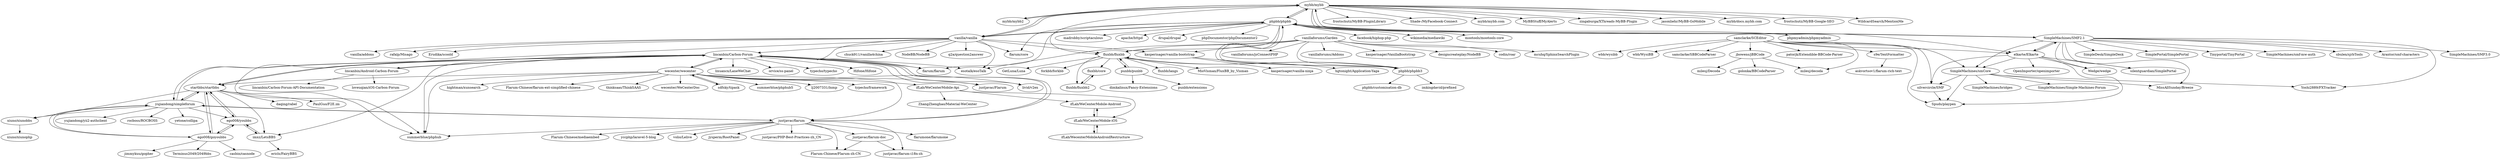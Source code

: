 digraph G {
"mybb/mybb" -> "mybb/mybb2"
"mybb/mybb" -> "phpbb/phpbb"
"mybb/mybb" -> "fluxbb/fluxbb"
"mybb/mybb" -> "vanilla/vanilla"
"mybb/mybb" -> "frostschutz/MyBB-PluginLibrary"
"mybb/mybb" -> "Shade-/MyFacebook-Connect"
"mybb/mybb" -> "mybb/mybb.com"
"mybb/mybb" -> "MyBBStuff/MyAlerts"
"mybb/mybb" -> "SimpleMachines/SMF2.1"
"mybb/mybb" -> "elkarte/Elkarte"
"mybb/mybb" -> "zingaburga/XThreads-MyBB-Plugin"
"mybb/mybb" -> "jasonliehr/MyBB-GoMobile"
"mybb/mybb" -> "mybb/docs.mybb.com"
"mybb/mybb" -> "frostschutz/MyBB-Google-SEO"
"mybb/mybb" -> "WildcardSearch/MentionMe"
"vanillaforums/Garden" -> "vanillaforums/Addons"
"vanillaforums/Garden" -> "kasperisager/VanillaBootstrap"
"vanillaforums/Garden" -> "kasperisager/vanilla-bootstrap"
"vanillaforums/Garden" -> "phpbb/phpbb3"
"vanillaforums/Garden" -> "fluxbb/fluxbb"
"vanillaforums/Garden" -> "designcreateplay/NodeBB" ["e"=1]
"vanillaforums/Garden" -> "codin/roar" ["e"=1]
"vanillaforums/Garden" -> "mcuhq/SphinxSearchPlugin"
"vanillaforums/Garden" -> "esotalk/esoTalk" ["e"=1]
"vanillaforums/Garden" -> "vanillaforums/jsConnectPHP"
"wecenter/wecenter" -> "sdfsky/tipask"
"wecenter/wecenter" -> "ifLab/WeCenterMobile-Api"
"wecenter/wecenter" -> "thinksaas/ThinkSAAS"
"wecenter/wecenter" -> "wecenter/WeCenterDoc"
"wecenter/wecenter" -> "lincanbin/Carbon-Forum"
"wecenter/wecenter" -> "startbbs/startbbs"
"wecenter/wecenter" -> "summerblue/phphub" ["e"=1]
"wecenter/wecenter" -> "justjavac/flarum"
"wecenter/wecenter" -> "summerblue/phphub5" ["e"=1]
"wecenter/wecenter" -> "justjavac/Flarum" ["e"=1]
"wecenter/wecenter" -> "lj2007331/lnmp" ["e"=1]
"wecenter/wecenter" -> "livid/v2ex" ["e"=1]
"wecenter/wecenter" -> "typecho/framework" ["e"=1]
"wecenter/wecenter" -> "hightman/xunsearch" ["e"=1]
"wecenter/wecenter" -> "Flarum-Chinese/flarum-ext-simplified-chinese" ["e"=1]
"vanilla/vanilla" -> "flarum/flarum" ["e"=1]
"vanilla/vanilla" -> "mybb/mybb"
"vanilla/vanilla" -> "chuck911/vanilla4china"
"vanilla/vanilla" -> "phpbb/phpbb"
"vanilla/vanilla" -> "flarum/core" ["e"=1]
"vanilla/vanilla" -> "esotalk/esoTalk" ["e"=1]
"vanilla/vanilla" -> "kasperisager/vanilla-bootstrap"
"vanilla/vanilla" -> "lincanbin/Carbon-Forum"
"vanilla/vanilla" -> "NodeBB/NodeBB" ["e"=1]
"vanilla/vanilla" -> "q2a/question2answer" ["e"=1]
"vanilla/vanilla" -> "vanilla/addons"
"vanilla/vanilla" -> "summerblue/phphub" ["e"=1]
"vanilla/vanilla" -> "fluxbb/fluxbb"
"vanilla/vanilla" -> "rafalp/Misago" ["e"=1]
"vanilla/vanilla" -> "Erudika/scoold" ["e"=1]
"phpbb/phpbb" -> "phpbb/phpbb3"
"phpbb/phpbb" -> "mybb/mybb"
"phpbb/phpbb" -> "SimpleMachines/SMF2.1"
"phpbb/phpbb" -> "vanilla/vanilla"
"phpbb/phpbb" -> "phpmyadmin/phpmyadmin" ["e"=1]
"phpbb/phpbb" -> "madrobby/scriptaculous" ["e"=1]
"phpbb/phpbb" -> "flarum/flarum" ["e"=1]
"phpbb/phpbb" -> "fluxbb/fluxbb"
"phpbb/phpbb" -> "apache/httpd" ["e"=1]
"phpbb/phpbb" -> "drupal/drupal" ["e"=1]
"phpbb/phpbb" -> "flarum/core" ["e"=1]
"phpbb/phpbb" -> "phpDocumentor/phpDocumentor2" ["e"=1]
"phpbb/phpbb" -> "facebook/hiphop-php" ["e"=1]
"phpbb/phpbb" -> "wikimedia/mediawiki" ["e"=1]
"phpbb/phpbb" -> "mootools/mootools-core" ["e"=1]
"fluxbb/core" -> "fluxbb/fluxbb2"
"fluxbb/fluxbb2" -> "fluxbb/core"
"justjavac/flarum" -> "justjavac/flarum-doc"
"justjavac/flarum" -> "flarumone/flarumone"
"justjavac/flarum" -> "Flarum-Chinese/Flarum-zh-CN"
"justjavac/flarum" -> "summerblue/phphub" ["e"=1]
"justjavac/flarum" -> "justjavac/flarum-i18n-zh"
"justjavac/flarum" -> "Flarum-Chinese/mediaembed"
"justjavac/flarum" -> "yujiandong/simpleforum"
"justjavac/flarum" -> "yccphp/laravel-5-blog" ["e"=1]
"justjavac/flarum" -> "lincanbin/Carbon-Forum"
"justjavac/flarum" -> "volio/Lelive" ["e"=1]
"justjavac/flarum" -> "jysperm/RootPanel" ["e"=1]
"justjavac/flarum" -> "justjavac/PHP-Best-Practices-zh_CN" ["e"=1]
"lincanbin/Carbon-Forum" -> "lincanbin/Android-Carbon-Forum"
"lincanbin/Carbon-Forum" -> "summerblue/phphub" ["e"=1]
"lincanbin/Carbon-Forum" -> "yujiandong/simpleforum"
"lincanbin/Carbon-Forum" -> "startbbs/startbbs"
"lincanbin/Carbon-Forum" -> "livid/v2ex" ["e"=1]
"lincanbin/Carbon-Forum" -> "esotalk/esoTalk" ["e"=1]
"lincanbin/Carbon-Forum" -> "wecenter/wecenter"
"lincanbin/Carbon-Forum" -> "imxz/LetsBBS"
"lincanbin/Carbon-Forum" -> "lixuancn/LaneWeChat" ["e"=1]
"lincanbin/Carbon-Forum" -> "justjavac/flarum"
"lincanbin/Carbon-Forum" -> "flarum/flarum" ["e"=1]
"lincanbin/Carbon-Forum" -> "orvice/ss-panel" ["e"=1]
"lincanbin/Carbon-Forum" -> "justjavac/Flarum" ["e"=1]
"lincanbin/Carbon-Forum" -> "typecho/typecho" ["e"=1]
"lincanbin/Carbon-Forum" -> "Hifone/Hifone" ["e"=1]
"fluxbb/fluxbb" -> "fluxbb/fluxbb2"
"fluxbb/fluxbb" -> "fluxbb/core"
"fluxbb/fluxbb" -> "punbb/punbb"
"fluxbb/fluxbb" -> "fluxbb/langs"
"fluxbb/fluxbb" -> "MioVisman/FluxBB_by_Visman"
"fluxbb/fluxbb" -> "phpbb/phpbb3"
"fluxbb/fluxbb" -> "GetLuna/Luna"
"fluxbb/fluxbb" -> "forkbb/forkbb"
"punbb/punbb" -> "punbb/extensions"
"punbb/punbb" -> "fluxbb/fluxbb"
"punbb/punbb" -> "dimkalinux/Fancy-Extensions"
"ego008/youbbs" -> "startbbs/startbbs"
"ego008/youbbs" -> "ego008/goyoubbs"
"ego008/youbbs" -> "imxz/LetsBBS"
"yujiandong/simpleforum" -> "startbbs/startbbs"
"yujiandong/simpleforum" -> "yujiandong/yii2-authclient"
"yujiandong/simpleforum" -> "lincanbin/Carbon-Forum"
"yujiandong/simpleforum" -> "rocboss/ROCBOSS" ["e"=1]
"yujiandong/simpleforum" -> "xiuno/xiunobbs"
"yujiandong/simpleforum" -> "yetone/collipa" ["e"=1]
"yujiandong/simpleforum" -> "justjavac/flarum"
"yujiandong/simpleforum" -> "ego008/goyoubbs"
"yujiandong/simpleforum" -> "ego008/youbbs"
"samclarke/SCEditor" -> "wbb/wysibb"
"samclarke/SCEditor" -> "jbowens/jBBCode"
"samclarke/SCEditor" -> "wbb/WysiBB"
"samclarke/SCEditor" -> "samclarke/SBBCodeParser"
"samclarke/SCEditor" -> "SimpleMachines/smCore"
"samclarke/SCEditor" -> "Spuds/playpen"
"samclarke/SCEditor" -> "silvercircle/SMF"
"samclarke/SCEditor" -> "s9e/TextFormatter"
"samclarke/SCEditor" -> "milesj/decoda"
"samclarke/SCEditor" -> "patorjk/Extendible-BBCode-Parser"
"samclarke/SCEditor" -> "elkarte/Elkarte"
"ego008/goyoubbs" -> "ego008/youbbs"
"ego008/goyoubbs" -> "jimmykuu/gopher" ["e"=1]
"ego008/goyoubbs" -> "Terminus2049/2049bbs"
"ego008/goyoubbs" -> "yujiandong/simpleforum"
"ego008/goyoubbs" -> "startbbs/startbbs"
"ego008/goyoubbs" -> "casbin/casnode" ["e"=1]
"xiuno/xiunobbs" -> "xiuno/xiunophp"
"lincanbin/Android-Carbon-Forum" -> "lincanbin/Carbon-Forum-API-Documentation"
"lincanbin/Android-Carbon-Forum" -> "lincanbin/Carbon-Forum"
"lincanbin/Android-Carbon-Forum" -> "loveuqian/iOS-Carbon-Forum"
"sdfsky/tipask" -> "wecenter/wecenter"
"imxz/LetsBBS" -> "ego008/youbbs"
"imxz/LetsBBS" -> "ericls/FairyBBS" ["e"=1]
"mybb/mybb2" -> "mybb/mybb"
"s9e/TextFormatter" -> "askvortsov1/flarum-rich-text"
"startbbs/startbbs" -> "ego008/youbbs"
"startbbs/startbbs" -> "yujiandong/simpleforum"
"startbbs/startbbs" -> "imxz/LetsBBS"
"startbbs/startbbs" -> "xiuno/xiunobbs"
"startbbs/startbbs" -> "lincanbin/Carbon-Forum"
"startbbs/startbbs" -> "summerblue/phphub" ["e"=1]
"startbbs/startbbs" -> "ego008/goyoubbs"
"startbbs/startbbs" -> "daqing/rabel" ["e"=1]
"startbbs/startbbs" -> "PaulGuo/F2E.im" ["e"=1]
"justjavac/flarum-doc" -> "justjavac/flarum-i18n-zh"
"justjavac/flarum-doc" -> "Flarum-Chinese/Flarum-zh-CN"
"kasperisager/vanilla-bootstrap" -> "hgtonight/Application-Yaga"
"kasperisager/vanilla-bootstrap" -> "kasperisager/vanilla-ninja"
"ifLab/WeCenterMobile-Api" -> "ZhangZhenghao/Material-WeCenter"
"ifLab/WeCenterMobile-Api" -> "ifLab/WeCenterMobile-Android"
"ifLab/WeCenterMobile-Api" -> "ifLab/WeCenterMobile-iOS"
"phpbb/phpbb3" -> "phpbb/phpbb"
"phpbb/phpbb3" -> "phpbb/customisation-db"
"phpbb/phpbb3" -> "imkingdavid/prefixed"
"phpbb/phpbb3" -> "fluxbb/fluxbb"
"SimpleMachines/SMF2.1" -> "elkarte/Elkarte"
"SimpleMachines/SMF2.1" -> "SimpleMachines/smCore"
"SimpleMachines/SMF2.1" -> "SimpleMachines/SMF3.0"
"SimpleMachines/SMF2.1" -> "MissAllSunday/Breeze"
"SimpleMachines/SMF2.1" -> "Wedge/wedge"
"SimpleMachines/SMF2.1" -> "SimpleDesk/SimpleDesk"
"SimpleMachines/SMF2.1" -> "SimplePortal/SimplePortal"
"SimpleMachines/SMF2.1" -> "phpbb/phpbb"
"SimpleMachines/SMF2.1" -> "Tinyportal/TinyPortal"
"SimpleMachines/SMF2.1" -> "SimpleMachines/smf-mw-auth"
"SimpleMachines/SMF2.1" -> "mybb/mybb"
"SimpleMachines/SMF2.1" -> "sbulen/sjrbTools"
"SimpleMachines/SMF2.1" -> "Arantor/smf-characters"
"SimpleMachines/SMF2.1" -> "Yoshi2889/FXTracker"
"SimpleMachines/SMF2.1" -> "silentguardian/SimplePortal"
"SimpleMachines/smCore" -> "silvercircle/SMF"
"SimpleMachines/smCore" -> "SimpleMachines/Simple-Machines-Forum"
"SimpleMachines/smCore" -> "Spuds/playpen"
"SimpleMachines/smCore" -> "SimpleMachines/bridges"
"SimpleMachines/smCore" -> "MissAllSunday/Breeze"
"SimpleMachines/smCore" -> "Yoshi2889/FXTracker"
"elkarte/Elkarte" -> "SimpleMachines/smCore"
"elkarte/Elkarte" -> "Wedge/wedge"
"elkarte/Elkarte" -> "OpenImporter/openimporter"
"elkarte/Elkarte" -> "silvercircle/SMF"
"elkarte/Elkarte" -> "SimpleMachines/SMF2.1"
"elkarte/Elkarte" -> "silentguardian/SimplePortal"
"elkarte/Elkarte" -> "Spuds/playpen"
"silvercircle/SMF" -> "Spuds/playpen"
"jbowens/jBBCode" -> "golonka/BBCodeParser"
"jbowens/jBBCode" -> "milesj/Decoda"
"jbowens/jBBCode" -> "milesj/decoda"
"ifLab/WecenterMobileAndroidRestructure" -> "ifLab/WeCenterMobile-iOS"
"ifLab/WeCenterMobile-Android" -> "ifLab/WeCenterMobile-iOS"
"ifLab/WeCenterMobile-iOS" -> "ifLab/WecenterMobileAndroidRestructure"
"ifLab/WeCenterMobile-iOS" -> "ifLab/WeCenterMobile-Android"
"mybb/mybb" ["l"="-24.772,-39.608"]
"mybb/mybb2" ["l"="-24.809,-39.594"]
"phpbb/phpbb" ["l"="-24.737,-39.628"]
"fluxbb/fluxbb" ["l"="-24.675,-39.631"]
"vanilla/vanilla" ["l"="-24.71,-39.589"]
"frostschutz/MyBB-PluginLibrary" ["l"="-24.789,-39.592"]
"Shade-/MyFacebook-Connect" ["l"="-24.765,-39.576"]
"mybb/mybb.com" ["l"="-24.801,-39.606"]
"MyBBStuff/MyAlerts" ["l"="-24.799,-39.581"]
"SimpleMachines/SMF2.1" ["l"="-24.807,-39.643"]
"elkarte/Elkarte" ["l"="-24.849,-39.643"]
"zingaburga/XThreads-MyBB-Plugin" ["l"="-24.778,-39.628"]
"jasonliehr/MyBB-GoMobile" ["l"="-24.797,-39.617"]
"mybb/docs.mybb.com" ["l"="-24.782,-39.579"]
"frostschutz/MyBB-Google-SEO" ["l"="-24.756,-39.591"]
"WildcardSearch/MentionMe" ["l"="-24.773,-39.588"]
"vanillaforums/Garden" ["l"="-24.677,-39.685"]
"vanillaforums/Addons" ["l"="-24.685,-39.715"]
"kasperisager/VanillaBootstrap" ["l"="-24.653,-39.71"]
"kasperisager/vanilla-bootstrap" ["l"="-24.717,-39.664"]
"phpbb/phpbb3" ["l"="-24.697,-39.649"]
"designcreateplay/NodeBB" ["l"="11.815,-32.014"]
"codin/roar" ["l"="8.351,-33.276"]
"mcuhq/SphinxSearchPlugin" ["l"="-24.671,-39.703"]
"esotalk/esoTalk" ["l"="-24.188,-40.336"]
"vanillaforums/jsConnectPHP" ["l"="-24.651,-39.693"]
"wecenter/wecenter" ["l"="-24.629,-39.413"]
"sdfsky/tipask" ["l"="-24.603,-39.392"]
"ifLab/WeCenterMobile-Api" ["l"="-24.661,-39.371"]
"thinksaas/ThinkSAAS" ["l"="-24.622,-39.37"]
"wecenter/WeCenterDoc" ["l"="-24.647,-39.395"]
"lincanbin/Carbon-Forum" ["l"="-24.631,-39.47"]
"startbbs/startbbs" ["l"="-24.59,-39.442"]
"summerblue/phphub" ["l"="-26.853,-42.9"]
"justjavac/flarum" ["l"="-24.653,-39.443"]
"summerblue/phphub5" ["l"="-26.929,-42.864"]
"justjavac/Flarum" ["l"="-34.312,-13.404"]
"lj2007331/lnmp" ["l"="-26.845,-42.971"]
"livid/v2ex" ["l"="-39.716,-17.332"]
"typecho/framework" ["l"="-26.593,-43.221"]
"hightman/xunsearch" ["l"="-26.963,-43.063"]
"Flarum-Chinese/flarum-ext-simplified-chinese" ["l"="-34.189,-13.338"]
"flarum/flarum" ["l"="-26.358,-39.84"]
"chuck911/vanilla4china" ["l"="-24.685,-39.564"]
"flarum/core" ["l"="-26.39,-39.872"]
"NodeBB/NodeBB" ["l"="25.328,-34.424"]
"q2a/question2answer" ["l"="27.413,-0.735"]
"vanilla/addons" ["l"="-24.718,-39.561"]
"rafalp/Misago" ["l"="25.874,1.137"]
"Erudika/scoold" ["l"="27.363,-0.748"]
"phpmyadmin/phpmyadmin" ["l"="-27.935,-41.28"]
"madrobby/scriptaculous" ["l"="11.195,-32.25"]
"apache/httpd" ["l"="-12.142,22.639"]
"drupal/drupal" ["l"="-29.569,-40.467"]
"phpDocumentor/phpDocumentor2" ["l"="-24.338,-42.908"]
"facebook/hiphop-php" ["l"="-28.299,-41.319"]
"wikimedia/mediawiki" ["l"="-30.772,-21.201"]
"mootools/mootools-core" ["l"="11.214,-32.305"]
"fluxbb/core" ["l"="-24.631,-39.615"]
"fluxbb/fluxbb2" ["l"="-24.627,-39.628"]
"justjavac/flarum-doc" ["l"="-24.689,-39.429"]
"flarumone/flarumone" ["l"="-24.7,-39.45"]
"Flarum-Chinese/Flarum-zh-CN" ["l"="-24.674,-39.421"]
"justjavac/flarum-i18n-zh" ["l"="-24.677,-39.438"]
"Flarum-Chinese/mediaembed" ["l"="-24.675,-39.457"]
"yujiandong/simpleforum" ["l"="-24.602,-39.455"]
"yccphp/laravel-5-blog" ["l"="-26.866,-42.788"]
"volio/Lelive" ["l"="-39.419,-17.568"]
"jysperm/RootPanel" ["l"="-39.473,-17.865"]
"justjavac/PHP-Best-Practices-zh_CN" ["l"="-26.73,-43.207"]
"lincanbin/Android-Carbon-Forum" ["l"="-24.625,-39.501"]
"imxz/LetsBBS" ["l"="-24.582,-39.467"]
"lixuancn/LaneWeChat" ["l"="-26.987,-43.029"]
"orvice/ss-panel" ["l"="-39.552,-17.711"]
"typecho/typecho" ["l"="-36.398,-14.595"]
"Hifone/Hifone" ["l"="-26.85,-42.796"]
"punbb/punbb" ["l"="-24.634,-39.651"]
"fluxbb/langs" ["l"="-24.649,-39.635"]
"MioVisman/FluxBB_by_Visman" ["l"="-24.651,-39.619"]
"GetLuna/Luna" ["l"="-24.659,-39.604"]
"forkbb/forkbb" ["l"="-24.661,-39.647"]
"punbb/extensions" ["l"="-24.607,-39.655"]
"dimkalinux/Fancy-Extensions" ["l"="-24.615,-39.665"]
"ego008/youbbs" ["l"="-24.566,-39.45"]
"ego008/goyoubbs" ["l"="-24.566,-39.43"]
"yujiandong/yii2-authclient" ["l"="-24.582,-39.485"]
"rocboss/ROCBOSS" ["l"="12.12,-12.13"]
"xiuno/xiunobbs" ["l"="-24.551,-39.465"]
"yetone/collipa" ["l"="21.22,3.573"]
"samclarke/SCEditor" ["l"="-24.915,-39.664"]
"wbb/wysibb" ["l"="-24.954,-39.656"]
"jbowens/jBBCode" ["l"="-24.974,-39.687"]
"wbb/WysiBB" ["l"="-24.931,-39.698"]
"samclarke/SBBCodeParser" ["l"="-24.92,-39.643"]
"SimpleMachines/smCore" ["l"="-24.861,-39.659"]
"Spuds/playpen" ["l"="-24.881,-39.65"]
"silvercircle/SMF" ["l"="-24.881,-39.659"]
"s9e/TextFormatter" ["l"="-24.948,-39.631"]
"milesj/decoda" ["l"="-24.95,-39.678"]
"patorjk/Extendible-BBCode-Parser" ["l"="-24.904,-39.692"]
"jimmykuu/gopher" ["l"="-14.36,1.13"]
"Terminus2049/2049bbs" ["l"="-24.538,-39.414"]
"casbin/casnode" ["l"="-29.214,-15.173"]
"xiuno/xiunophp" ["l"="-24.519,-39.469"]
"lincanbin/Carbon-Forum-API-Documentation" ["l"="-24.603,-39.519"]
"loveuqian/iOS-Carbon-Forum" ["l"="-24.631,-39.521"]
"ericls/FairyBBS" ["l"="21.25,3.624"]
"askvortsov1/flarum-rich-text" ["l"="-24.968,-39.619"]
"daqing/rabel" ["l"="7.288,-31.066"]
"PaulGuo/F2E.im" ["l"="21.179,3.586"]
"hgtonight/Application-Yaga" ["l"="-24.722,-39.69"]
"kasperisager/vanilla-ninja" ["l"="-24.734,-39.678"]
"ZhangZhenghao/Material-WeCenter" ["l"="-24.658,-39.349"]
"ifLab/WeCenterMobile-Android" ["l"="-24.682,-39.363"]
"ifLab/WeCenterMobile-iOS" ["l"="-24.681,-39.351"]
"phpbb/customisation-db" ["l"="-24.674,-39.661"]
"imkingdavid/prefixed" ["l"="-24.693,-39.666"]
"SimpleMachines/SMF3.0" ["l"="-24.789,-39.664"]
"MissAllSunday/Breeze" ["l"="-24.835,-39.661"]
"Wedge/wedge" ["l"="-24.84,-39.628"]
"SimpleDesk/SimpleDesk" ["l"="-24.801,-39.67"]
"SimplePortal/SimplePortal" ["l"="-24.817,-39.658"]
"Tinyportal/TinyPortal" ["l"="-24.82,-39.627"]
"SimpleMachines/smf-mw-auth" ["l"="-24.817,-39.671"]
"sbulen/sjrbTools" ["l"="-24.786,-39.653"]
"Arantor/smf-characters" ["l"="-24.804,-39.66"]
"Yoshi2889/FXTracker" ["l"="-24.835,-39.652"]
"silentguardian/SimplePortal" ["l"="-24.829,-39.641"]
"SimpleMachines/Simple-Machines-Forum" ["l"="-24.86,-39.678"]
"SimpleMachines/bridges" ["l"="-24.872,-39.673"]
"OpenImporter/openimporter" ["l"="-24.849,-39.666"]
"golonka/BBCodeParser" ["l"="-25.007,-39.69"]
"milesj/Decoda" ["l"="-24.987,-39.705"]
"ifLab/WecenterMobileAndroidRestructure" ["l"="-24.69,-39.339"]
}